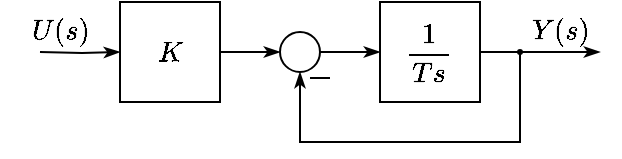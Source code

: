 <mxfile version="13.7.3" type="device"><diagram id="NkpzgWFAELUOEKKBwbDO" name="Seite-1"><mxGraphModel dx="362" dy="269" grid="1" gridSize="10" guides="1" tooltips="1" connect="1" arrows="1" fold="1" page="1" pageScale="1" pageWidth="827" pageHeight="1169" math="1" shadow="0"><root><mxCell id="0"/><mxCell id="1" parent="0"/><mxCell id="ODZDVKZEB9t7bOKCC9cT-6" style="edgeStyle=orthogonalEdgeStyle;rounded=0;orthogonalLoop=1;jettySize=auto;html=1;entryX=0.5;entryY=1;entryDx=0;entryDy=0;startSize=5;endArrow=classicThin;endFill=1;endSize=5;" edge="1" parent="1" source="ODZDVKZEB9t7bOKCC9cT-1" target="ODZDVKZEB9t7bOKCC9cT-3"><mxGeometry relative="1" as="geometry"><Array as="points"><mxPoint x="340" y="185"/><mxPoint x="340" y="230"/><mxPoint x="230" y="230"/></Array></mxGeometry></mxCell><mxCell id="ODZDVKZEB9t7bOKCC9cT-8" style="edgeStyle=orthogonalEdgeStyle;rounded=0;orthogonalLoop=1;jettySize=auto;html=1;startSize=5;endArrow=classicThin;endFill=1;endSize=5;" edge="1" parent="1" source="ODZDVKZEB9t7bOKCC9cT-1"><mxGeometry relative="1" as="geometry"><mxPoint x="380" y="185" as="targetPoint"/></mxGeometry></mxCell><mxCell id="ODZDVKZEB9t7bOKCC9cT-1" value="$$\frac{1}{Ts}$$" style="rounded=0;whiteSpace=wrap;html=1;" vertex="1" parent="1"><mxGeometry x="270" y="160" width="50" height="50" as="geometry"/></mxCell><mxCell id="ODZDVKZEB9t7bOKCC9cT-5" style="edgeStyle=orthogonalEdgeStyle;rounded=0;orthogonalLoop=1;jettySize=auto;html=1;entryX=0;entryY=0.5;entryDx=0;entryDy=0;startSize=5;endArrow=classicThin;endFill=1;endSize=5;" edge="1" parent="1" source="ODZDVKZEB9t7bOKCC9cT-2" target="ODZDVKZEB9t7bOKCC9cT-3"><mxGeometry relative="1" as="geometry"/></mxCell><mxCell id="ODZDVKZEB9t7bOKCC9cT-7" style="edgeStyle=orthogonalEdgeStyle;rounded=0;orthogonalLoop=1;jettySize=auto;html=1;startSize=5;endArrow=classicThin;endFill=1;endSize=5;" edge="1" parent="1" target="ODZDVKZEB9t7bOKCC9cT-2"><mxGeometry relative="1" as="geometry"><mxPoint x="100" y="185" as="sourcePoint"/></mxGeometry></mxCell><mxCell id="ODZDVKZEB9t7bOKCC9cT-2" value="$$K$$" style="rounded=0;whiteSpace=wrap;html=1;" vertex="1" parent="1"><mxGeometry x="140" y="160" width="50" height="50" as="geometry"/></mxCell><mxCell id="ODZDVKZEB9t7bOKCC9cT-4" style="edgeStyle=orthogonalEdgeStyle;rounded=0;orthogonalLoop=1;jettySize=auto;html=1;entryX=0;entryY=0.5;entryDx=0;entryDy=0;endArrow=classicThin;endFill=1;endSize=5;startSize=5;" edge="1" parent="1" source="ODZDVKZEB9t7bOKCC9cT-3" target="ODZDVKZEB9t7bOKCC9cT-1"><mxGeometry relative="1" as="geometry"/></mxCell><mxCell id="ODZDVKZEB9t7bOKCC9cT-3" value="" style="ellipse;whiteSpace=wrap;html=1;" vertex="1" parent="1"><mxGeometry x="220" y="175" width="20" height="20" as="geometry"/></mxCell><mxCell id="ODZDVKZEB9t7bOKCC9cT-9" value="$$Y(s)$$" style="text;html=1;align=center;verticalAlign=middle;resizable=0;points=[];autosize=1;" vertex="1" parent="1"><mxGeometry x="330" y="165" width="60" height="20" as="geometry"/></mxCell><mxCell id="ODZDVKZEB9t7bOKCC9cT-10" value="$$U(s)$$" style="text;html=1;align=center;verticalAlign=middle;resizable=0;points=[];autosize=1;" vertex="1" parent="1"><mxGeometry x="80" y="165" width="60" height="20" as="geometry"/></mxCell><mxCell id="ODZDVKZEB9t7bOKCC9cT-11" value="" style="ellipse;whiteSpace=wrap;html=1;fillColor=#000000;" vertex="1" parent="1"><mxGeometry x="339" y="184" width="2" height="2" as="geometry"/></mxCell><mxCell id="ODZDVKZEB9t7bOKCC9cT-12" value="" style="endArrow=none;html=1;" edge="1" parent="1"><mxGeometry width="50" height="50" relative="1" as="geometry"><mxPoint x="235" y="198" as="sourcePoint"/><mxPoint x="245" y="198" as="targetPoint"/></mxGeometry></mxCell></root></mxGraphModel></diagram></mxfile>